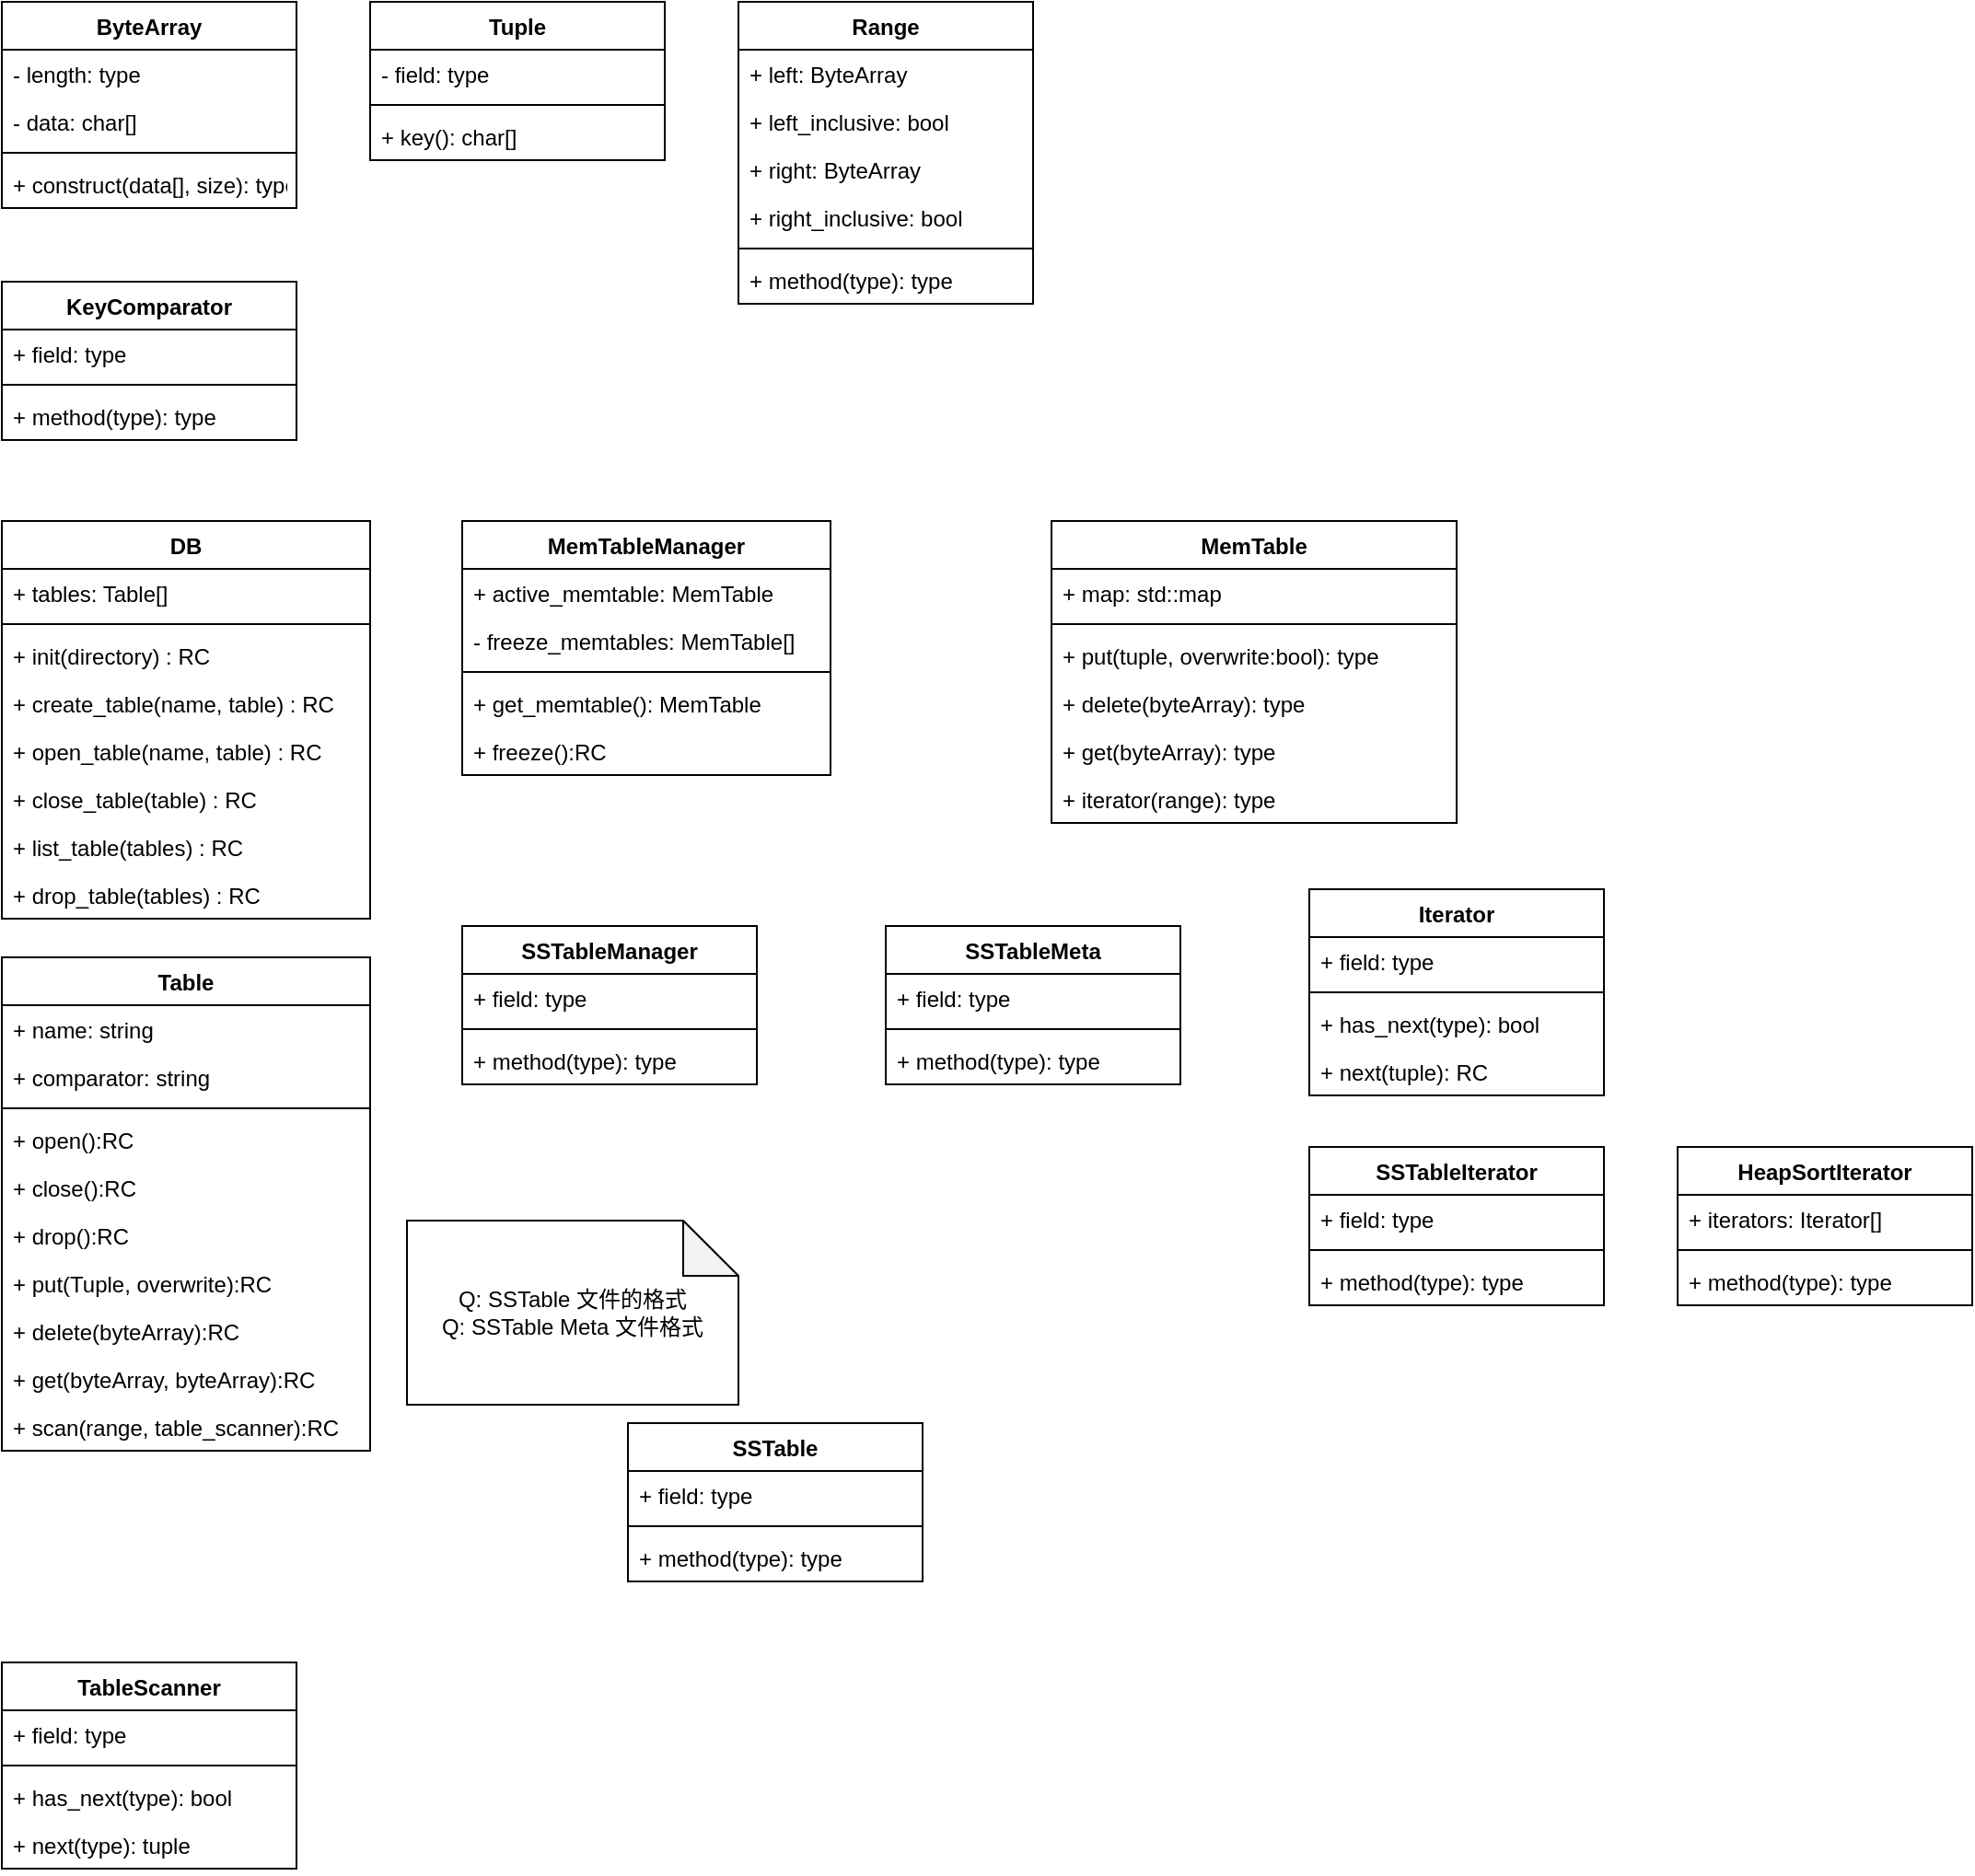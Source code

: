 <mxfile version="20.0.1" type="github" pages="3">
  <diagram id="pwMkIPsvEDprH6fOzJRd" name="Page-1">
    <mxGraphModel dx="946" dy="526" grid="1" gridSize="10" guides="1" tooltips="1" connect="1" arrows="1" fold="1" page="1" pageScale="1" pageWidth="827" pageHeight="1169" math="0" shadow="0">
      <root>
        <mxCell id="0" />
        <mxCell id="1" parent="0" />
        <mxCell id="FWcOqxGEiupWC6EX7OL3-1" value="DB" style="swimlane;fontStyle=1;align=center;verticalAlign=top;childLayout=stackLayout;horizontal=1;startSize=26;horizontalStack=0;resizeParent=1;resizeParentMax=0;resizeLast=0;collapsible=1;marginBottom=0;" vertex="1" parent="1">
          <mxGeometry x="90" y="320" width="200" height="216" as="geometry" />
        </mxCell>
        <mxCell id="FWcOqxGEiupWC6EX7OL3-2" value="+ tables: Table[]" style="text;strokeColor=none;fillColor=none;align=left;verticalAlign=top;spacingLeft=4;spacingRight=4;overflow=hidden;rotatable=0;points=[[0,0.5],[1,0.5]];portConstraint=eastwest;" vertex="1" parent="FWcOqxGEiupWC6EX7OL3-1">
          <mxGeometry y="26" width="200" height="26" as="geometry" />
        </mxCell>
        <mxCell id="FWcOqxGEiupWC6EX7OL3-3" value="" style="line;strokeWidth=1;fillColor=none;align=left;verticalAlign=middle;spacingTop=-1;spacingLeft=3;spacingRight=3;rotatable=0;labelPosition=right;points=[];portConstraint=eastwest;" vertex="1" parent="FWcOqxGEiupWC6EX7OL3-1">
          <mxGeometry y="52" width="200" height="8" as="geometry" />
        </mxCell>
        <mxCell id="FWcOqxGEiupWC6EX7OL3-4" value="+ init(directory) : RC" style="text;strokeColor=none;fillColor=none;align=left;verticalAlign=top;spacingLeft=4;spacingRight=4;overflow=hidden;rotatable=0;points=[[0,0.5],[1,0.5]];portConstraint=eastwest;" vertex="1" parent="FWcOqxGEiupWC6EX7OL3-1">
          <mxGeometry y="60" width="200" height="26" as="geometry" />
        </mxCell>
        <mxCell id="FWcOqxGEiupWC6EX7OL3-5" value="+ create_table(name, table) : RC" style="text;strokeColor=none;fillColor=none;align=left;verticalAlign=top;spacingLeft=4;spacingRight=4;overflow=hidden;rotatable=0;points=[[0,0.5],[1,0.5]];portConstraint=eastwest;" vertex="1" parent="FWcOqxGEiupWC6EX7OL3-1">
          <mxGeometry y="86" width="200" height="26" as="geometry" />
        </mxCell>
        <mxCell id="FWcOqxGEiupWC6EX7OL3-6" value="+ open_table(name, table) : RC" style="text;strokeColor=none;fillColor=none;align=left;verticalAlign=top;spacingLeft=4;spacingRight=4;overflow=hidden;rotatable=0;points=[[0,0.5],[1,0.5]];portConstraint=eastwest;" vertex="1" parent="FWcOqxGEiupWC6EX7OL3-1">
          <mxGeometry y="112" width="200" height="26" as="geometry" />
        </mxCell>
        <mxCell id="FWcOqxGEiupWC6EX7OL3-7" value="+ close_table(table) : RC" style="text;strokeColor=none;fillColor=none;align=left;verticalAlign=top;spacingLeft=4;spacingRight=4;overflow=hidden;rotatable=0;points=[[0,0.5],[1,0.5]];portConstraint=eastwest;" vertex="1" parent="FWcOqxGEiupWC6EX7OL3-1">
          <mxGeometry y="138" width="200" height="26" as="geometry" />
        </mxCell>
        <mxCell id="FWcOqxGEiupWC6EX7OL3-8" value="+ list_table(tables) : RC" style="text;strokeColor=none;fillColor=none;align=left;verticalAlign=top;spacingLeft=4;spacingRight=4;overflow=hidden;rotatable=0;points=[[0,0.5],[1,0.5]];portConstraint=eastwest;" vertex="1" parent="FWcOqxGEiupWC6EX7OL3-1">
          <mxGeometry y="164" width="200" height="26" as="geometry" />
        </mxCell>
        <mxCell id="FWcOqxGEiupWC6EX7OL3-9" value="+ drop_table(tables) : RC" style="text;strokeColor=none;fillColor=none;align=left;verticalAlign=top;spacingLeft=4;spacingRight=4;overflow=hidden;rotatable=0;points=[[0,0.5],[1,0.5]];portConstraint=eastwest;" vertex="1" parent="FWcOqxGEiupWC6EX7OL3-1">
          <mxGeometry y="190" width="200" height="26" as="geometry" />
        </mxCell>
        <mxCell id="FWcOqxGEiupWC6EX7OL3-10" value="Table" style="swimlane;fontStyle=1;align=center;verticalAlign=top;childLayout=stackLayout;horizontal=1;startSize=26;horizontalStack=0;resizeParent=1;resizeParentMax=0;resizeLast=0;collapsible=1;marginBottom=0;" vertex="1" parent="1">
          <mxGeometry x="90" y="557" width="200" height="268" as="geometry" />
        </mxCell>
        <mxCell id="FWcOqxGEiupWC6EX7OL3-11" value="+ name: string" style="text;strokeColor=none;fillColor=none;align=left;verticalAlign=top;spacingLeft=4;spacingRight=4;overflow=hidden;rotatable=0;points=[[0,0.5],[1,0.5]];portConstraint=eastwest;" vertex="1" parent="FWcOqxGEiupWC6EX7OL3-10">
          <mxGeometry y="26" width="200" height="26" as="geometry" />
        </mxCell>
        <mxCell id="FWcOqxGEiupWC6EX7OL3-12" value="+ comparator: string" style="text;strokeColor=none;fillColor=none;align=left;verticalAlign=top;spacingLeft=4;spacingRight=4;overflow=hidden;rotatable=0;points=[[0,0.5],[1,0.5]];portConstraint=eastwest;" vertex="1" parent="FWcOqxGEiupWC6EX7OL3-10">
          <mxGeometry y="52" width="200" height="26" as="geometry" />
        </mxCell>
        <mxCell id="FWcOqxGEiupWC6EX7OL3-13" value="" style="line;strokeWidth=1;fillColor=none;align=left;verticalAlign=middle;spacingTop=-1;spacingLeft=3;spacingRight=3;rotatable=0;labelPosition=right;points=[];portConstraint=eastwest;" vertex="1" parent="FWcOqxGEiupWC6EX7OL3-10">
          <mxGeometry y="78" width="200" height="8" as="geometry" />
        </mxCell>
        <mxCell id="FWcOqxGEiupWC6EX7OL3-14" value="+ open():RC" style="text;strokeColor=none;fillColor=none;align=left;verticalAlign=top;spacingLeft=4;spacingRight=4;overflow=hidden;rotatable=0;points=[[0,0.5],[1,0.5]];portConstraint=eastwest;" vertex="1" parent="FWcOqxGEiupWC6EX7OL3-10">
          <mxGeometry y="86" width="200" height="26" as="geometry" />
        </mxCell>
        <mxCell id="FWcOqxGEiupWC6EX7OL3-15" value="+ close():RC" style="text;strokeColor=none;fillColor=none;align=left;verticalAlign=top;spacingLeft=4;spacingRight=4;overflow=hidden;rotatable=0;points=[[0,0.5],[1,0.5]];portConstraint=eastwest;" vertex="1" parent="FWcOqxGEiupWC6EX7OL3-10">
          <mxGeometry y="112" width="200" height="26" as="geometry" />
        </mxCell>
        <mxCell id="FWcOqxGEiupWC6EX7OL3-16" value="+ drop():RC" style="text;strokeColor=none;fillColor=none;align=left;verticalAlign=top;spacingLeft=4;spacingRight=4;overflow=hidden;rotatable=0;points=[[0,0.5],[1,0.5]];portConstraint=eastwest;" vertex="1" parent="FWcOqxGEiupWC6EX7OL3-10">
          <mxGeometry y="138" width="200" height="26" as="geometry" />
        </mxCell>
        <mxCell id="FWcOqxGEiupWC6EX7OL3-17" value="+ put(Tuple, overwrite):RC" style="text;strokeColor=none;fillColor=none;align=left;verticalAlign=top;spacingLeft=4;spacingRight=4;overflow=hidden;rotatable=0;points=[[0,0.5],[1,0.5]];portConstraint=eastwest;" vertex="1" parent="FWcOqxGEiupWC6EX7OL3-10">
          <mxGeometry y="164" width="200" height="26" as="geometry" />
        </mxCell>
        <mxCell id="FWcOqxGEiupWC6EX7OL3-18" value="+ delete(byteArray):RC" style="text;strokeColor=none;fillColor=none;align=left;verticalAlign=top;spacingLeft=4;spacingRight=4;overflow=hidden;rotatable=0;points=[[0,0.5],[1,0.5]];portConstraint=eastwest;" vertex="1" parent="FWcOqxGEiupWC6EX7OL3-10">
          <mxGeometry y="190" width="200" height="26" as="geometry" />
        </mxCell>
        <mxCell id="FWcOqxGEiupWC6EX7OL3-19" value="+ get(byteArray, byteArray):RC" style="text;strokeColor=none;fillColor=none;align=left;verticalAlign=top;spacingLeft=4;spacingRight=4;overflow=hidden;rotatable=0;points=[[0,0.5],[1,0.5]];portConstraint=eastwest;" vertex="1" parent="FWcOqxGEiupWC6EX7OL3-10">
          <mxGeometry y="216" width="200" height="26" as="geometry" />
        </mxCell>
        <mxCell id="FWcOqxGEiupWC6EX7OL3-20" value="+ scan(range, table_scanner):RC" style="text;strokeColor=none;fillColor=none;align=left;verticalAlign=top;spacingLeft=4;spacingRight=4;overflow=hidden;rotatable=0;points=[[0,0.5],[1,0.5]];portConstraint=eastwest;" vertex="1" parent="FWcOqxGEiupWC6EX7OL3-10">
          <mxGeometry y="242" width="200" height="26" as="geometry" />
        </mxCell>
        <mxCell id="FWcOqxGEiupWC6EX7OL3-21" value="Tuple" style="swimlane;fontStyle=1;align=center;verticalAlign=top;childLayout=stackLayout;horizontal=1;startSize=26;horizontalStack=0;resizeParent=1;resizeParentMax=0;resizeLast=0;collapsible=1;marginBottom=0;" vertex="1" parent="1">
          <mxGeometry x="290" y="38" width="160" height="86" as="geometry" />
        </mxCell>
        <mxCell id="FWcOqxGEiupWC6EX7OL3-22" value="- field: type" style="text;strokeColor=none;fillColor=none;align=left;verticalAlign=top;spacingLeft=4;spacingRight=4;overflow=hidden;rotatable=0;points=[[0,0.5],[1,0.5]];portConstraint=eastwest;" vertex="1" parent="FWcOqxGEiupWC6EX7OL3-21">
          <mxGeometry y="26" width="160" height="26" as="geometry" />
        </mxCell>
        <mxCell id="FWcOqxGEiupWC6EX7OL3-23" value="" style="line;strokeWidth=1;fillColor=none;align=left;verticalAlign=middle;spacingTop=-1;spacingLeft=3;spacingRight=3;rotatable=0;labelPosition=right;points=[];portConstraint=eastwest;" vertex="1" parent="FWcOqxGEiupWC6EX7OL3-21">
          <mxGeometry y="52" width="160" height="8" as="geometry" />
        </mxCell>
        <mxCell id="FWcOqxGEiupWC6EX7OL3-24" value="+ key(): char[]" style="text;strokeColor=none;fillColor=none;align=left;verticalAlign=top;spacingLeft=4;spacingRight=4;overflow=hidden;rotatable=0;points=[[0,0.5],[1,0.5]];portConstraint=eastwest;" vertex="1" parent="FWcOqxGEiupWC6EX7OL3-21">
          <mxGeometry y="60" width="160" height="26" as="geometry" />
        </mxCell>
        <mxCell id="FWcOqxGEiupWC6EX7OL3-25" value="ByteArray" style="swimlane;fontStyle=1;align=center;verticalAlign=top;childLayout=stackLayout;horizontal=1;startSize=26;horizontalStack=0;resizeParent=1;resizeParentMax=0;resizeLast=0;collapsible=1;marginBottom=0;" vertex="1" parent="1">
          <mxGeometry x="90" y="38" width="160" height="112" as="geometry" />
        </mxCell>
        <mxCell id="FWcOqxGEiupWC6EX7OL3-26" value="- length: type" style="text;strokeColor=none;fillColor=none;align=left;verticalAlign=top;spacingLeft=4;spacingRight=4;overflow=hidden;rotatable=0;points=[[0,0.5],[1,0.5]];portConstraint=eastwest;" vertex="1" parent="FWcOqxGEiupWC6EX7OL3-25">
          <mxGeometry y="26" width="160" height="26" as="geometry" />
        </mxCell>
        <mxCell id="FWcOqxGEiupWC6EX7OL3-27" value="- data: char[]" style="text;strokeColor=none;fillColor=none;align=left;verticalAlign=top;spacingLeft=4;spacingRight=4;overflow=hidden;rotatable=0;points=[[0,0.5],[1,0.5]];portConstraint=eastwest;" vertex="1" parent="FWcOqxGEiupWC6EX7OL3-25">
          <mxGeometry y="52" width="160" height="26" as="geometry" />
        </mxCell>
        <mxCell id="FWcOqxGEiupWC6EX7OL3-28" value="" style="line;strokeWidth=1;fillColor=none;align=left;verticalAlign=middle;spacingTop=-1;spacingLeft=3;spacingRight=3;rotatable=0;labelPosition=right;points=[];portConstraint=eastwest;" vertex="1" parent="FWcOqxGEiupWC6EX7OL3-25">
          <mxGeometry y="78" width="160" height="8" as="geometry" />
        </mxCell>
        <mxCell id="FWcOqxGEiupWC6EX7OL3-29" value="+ construct(data[], size): type" style="text;strokeColor=none;fillColor=none;align=left;verticalAlign=top;spacingLeft=4;spacingRight=4;overflow=hidden;rotatable=0;points=[[0,0.5],[1,0.5]];portConstraint=eastwest;" vertex="1" parent="FWcOqxGEiupWC6EX7OL3-25">
          <mxGeometry y="86" width="160" height="26" as="geometry" />
        </mxCell>
        <mxCell id="FWcOqxGEiupWC6EX7OL3-30" value="Iterator" style="swimlane;fontStyle=1;align=center;verticalAlign=top;childLayout=stackLayout;horizontal=1;startSize=26;horizontalStack=0;resizeParent=1;resizeParentMax=0;resizeLast=0;collapsible=1;marginBottom=0;" vertex="1" parent="1">
          <mxGeometry x="800" y="520" width="160" height="112" as="geometry" />
        </mxCell>
        <mxCell id="FWcOqxGEiupWC6EX7OL3-31" value="+ field: type" style="text;strokeColor=none;fillColor=none;align=left;verticalAlign=top;spacingLeft=4;spacingRight=4;overflow=hidden;rotatable=0;points=[[0,0.5],[1,0.5]];portConstraint=eastwest;" vertex="1" parent="FWcOqxGEiupWC6EX7OL3-30">
          <mxGeometry y="26" width="160" height="26" as="geometry" />
        </mxCell>
        <mxCell id="FWcOqxGEiupWC6EX7OL3-32" value="" style="line;strokeWidth=1;fillColor=none;align=left;verticalAlign=middle;spacingTop=-1;spacingLeft=3;spacingRight=3;rotatable=0;labelPosition=right;points=[];portConstraint=eastwest;" vertex="1" parent="FWcOqxGEiupWC6EX7OL3-30">
          <mxGeometry y="52" width="160" height="8" as="geometry" />
        </mxCell>
        <mxCell id="FWcOqxGEiupWC6EX7OL3-33" value="+ has_next(type): bool" style="text;strokeColor=none;fillColor=none;align=left;verticalAlign=top;spacingLeft=4;spacingRight=4;overflow=hidden;rotatable=0;points=[[0,0.5],[1,0.5]];portConstraint=eastwest;" vertex="1" parent="FWcOqxGEiupWC6EX7OL3-30">
          <mxGeometry y="60" width="160" height="26" as="geometry" />
        </mxCell>
        <mxCell id="FWcOqxGEiupWC6EX7OL3-34" value="+ next(tuple): RC" style="text;strokeColor=none;fillColor=none;align=left;verticalAlign=top;spacingLeft=4;spacingRight=4;overflow=hidden;rotatable=0;points=[[0,0.5],[1,0.5]];portConstraint=eastwest;" vertex="1" parent="FWcOqxGEiupWC6EX7OL3-30">
          <mxGeometry y="86" width="160" height="26" as="geometry" />
        </mxCell>
        <mxCell id="FWcOqxGEiupWC6EX7OL3-35" value="TableScanner" style="swimlane;fontStyle=1;align=center;verticalAlign=top;childLayout=stackLayout;horizontal=1;startSize=26;horizontalStack=0;resizeParent=1;resizeParentMax=0;resizeLast=0;collapsible=1;marginBottom=0;" vertex="1" parent="1">
          <mxGeometry x="90" y="940" width="160" height="112" as="geometry" />
        </mxCell>
        <mxCell id="FWcOqxGEiupWC6EX7OL3-36" value="+ field: type" style="text;strokeColor=none;fillColor=none;align=left;verticalAlign=top;spacingLeft=4;spacingRight=4;overflow=hidden;rotatable=0;points=[[0,0.5],[1,0.5]];portConstraint=eastwest;" vertex="1" parent="FWcOqxGEiupWC6EX7OL3-35">
          <mxGeometry y="26" width="160" height="26" as="geometry" />
        </mxCell>
        <mxCell id="FWcOqxGEiupWC6EX7OL3-37" value="" style="line;strokeWidth=1;fillColor=none;align=left;verticalAlign=middle;spacingTop=-1;spacingLeft=3;spacingRight=3;rotatable=0;labelPosition=right;points=[];portConstraint=eastwest;" vertex="1" parent="FWcOqxGEiupWC6EX7OL3-35">
          <mxGeometry y="52" width="160" height="8" as="geometry" />
        </mxCell>
        <mxCell id="FWcOqxGEiupWC6EX7OL3-38" value="+ has_next(type): bool" style="text;strokeColor=none;fillColor=none;align=left;verticalAlign=top;spacingLeft=4;spacingRight=4;overflow=hidden;rotatable=0;points=[[0,0.5],[1,0.5]];portConstraint=eastwest;" vertex="1" parent="FWcOqxGEiupWC6EX7OL3-35">
          <mxGeometry y="60" width="160" height="26" as="geometry" />
        </mxCell>
        <mxCell id="FWcOqxGEiupWC6EX7OL3-39" value="+ next(type): tuple" style="text;strokeColor=none;fillColor=none;align=left;verticalAlign=top;spacingLeft=4;spacingRight=4;overflow=hidden;rotatable=0;points=[[0,0.5],[1,0.5]];portConstraint=eastwest;" vertex="1" parent="FWcOqxGEiupWC6EX7OL3-35">
          <mxGeometry y="86" width="160" height="26" as="geometry" />
        </mxCell>
        <mxCell id="FWcOqxGEiupWC6EX7OL3-40" value="Range" style="swimlane;fontStyle=1;align=center;verticalAlign=top;childLayout=stackLayout;horizontal=1;startSize=26;horizontalStack=0;resizeParent=1;resizeParentMax=0;resizeLast=0;collapsible=1;marginBottom=0;" vertex="1" parent="1">
          <mxGeometry x="490" y="38" width="160" height="164" as="geometry" />
        </mxCell>
        <mxCell id="FWcOqxGEiupWC6EX7OL3-41" value="+ left: ByteArray" style="text;strokeColor=none;fillColor=none;align=left;verticalAlign=top;spacingLeft=4;spacingRight=4;overflow=hidden;rotatable=0;points=[[0,0.5],[1,0.5]];portConstraint=eastwest;" vertex="1" parent="FWcOqxGEiupWC6EX7OL3-40">
          <mxGeometry y="26" width="160" height="26" as="geometry" />
        </mxCell>
        <mxCell id="FWcOqxGEiupWC6EX7OL3-42" value="+ left_inclusive: bool" style="text;strokeColor=none;fillColor=none;align=left;verticalAlign=top;spacingLeft=4;spacingRight=4;overflow=hidden;rotatable=0;points=[[0,0.5],[1,0.5]];portConstraint=eastwest;" vertex="1" parent="FWcOqxGEiupWC6EX7OL3-40">
          <mxGeometry y="52" width="160" height="26" as="geometry" />
        </mxCell>
        <mxCell id="FWcOqxGEiupWC6EX7OL3-43" value="+ right: ByteArray" style="text;strokeColor=none;fillColor=none;align=left;verticalAlign=top;spacingLeft=4;spacingRight=4;overflow=hidden;rotatable=0;points=[[0,0.5],[1,0.5]];portConstraint=eastwest;" vertex="1" parent="FWcOqxGEiupWC6EX7OL3-40">
          <mxGeometry y="78" width="160" height="26" as="geometry" />
        </mxCell>
        <mxCell id="FWcOqxGEiupWC6EX7OL3-44" value="+ right_inclusive: bool" style="text;strokeColor=none;fillColor=none;align=left;verticalAlign=top;spacingLeft=4;spacingRight=4;overflow=hidden;rotatable=0;points=[[0,0.5],[1,0.5]];portConstraint=eastwest;" vertex="1" parent="FWcOqxGEiupWC6EX7OL3-40">
          <mxGeometry y="104" width="160" height="26" as="geometry" />
        </mxCell>
        <mxCell id="FWcOqxGEiupWC6EX7OL3-45" value="" style="line;strokeWidth=1;fillColor=none;align=left;verticalAlign=middle;spacingTop=-1;spacingLeft=3;spacingRight=3;rotatable=0;labelPosition=right;points=[];portConstraint=eastwest;" vertex="1" parent="FWcOqxGEiupWC6EX7OL3-40">
          <mxGeometry y="130" width="160" height="8" as="geometry" />
        </mxCell>
        <mxCell id="FWcOqxGEiupWC6EX7OL3-46" value="+ method(type): type" style="text;strokeColor=none;fillColor=none;align=left;verticalAlign=top;spacingLeft=4;spacingRight=4;overflow=hidden;rotatable=0;points=[[0,0.5],[1,0.5]];portConstraint=eastwest;" vertex="1" parent="FWcOqxGEiupWC6EX7OL3-40">
          <mxGeometry y="138" width="160" height="26" as="geometry" />
        </mxCell>
        <mxCell id="FWcOqxGEiupWC6EX7OL3-47" value="SSTableIterator" style="swimlane;fontStyle=1;align=center;verticalAlign=top;childLayout=stackLayout;horizontal=1;startSize=26;horizontalStack=0;resizeParent=1;resizeParentMax=0;resizeLast=0;collapsible=1;marginBottom=0;" vertex="1" parent="1">
          <mxGeometry x="800" y="660" width="160" height="86" as="geometry" />
        </mxCell>
        <mxCell id="FWcOqxGEiupWC6EX7OL3-48" value="+ field: type" style="text;strokeColor=none;fillColor=none;align=left;verticalAlign=top;spacingLeft=4;spacingRight=4;overflow=hidden;rotatable=0;points=[[0,0.5],[1,0.5]];portConstraint=eastwest;" vertex="1" parent="FWcOqxGEiupWC6EX7OL3-47">
          <mxGeometry y="26" width="160" height="26" as="geometry" />
        </mxCell>
        <mxCell id="FWcOqxGEiupWC6EX7OL3-49" value="" style="line;strokeWidth=1;fillColor=none;align=left;verticalAlign=middle;spacingTop=-1;spacingLeft=3;spacingRight=3;rotatable=0;labelPosition=right;points=[];portConstraint=eastwest;" vertex="1" parent="FWcOqxGEiupWC6EX7OL3-47">
          <mxGeometry y="52" width="160" height="8" as="geometry" />
        </mxCell>
        <mxCell id="FWcOqxGEiupWC6EX7OL3-50" value="+ method(type): type" style="text;strokeColor=none;fillColor=none;align=left;verticalAlign=top;spacingLeft=4;spacingRight=4;overflow=hidden;rotatable=0;points=[[0,0.5],[1,0.5]];portConstraint=eastwest;" vertex="1" parent="FWcOqxGEiupWC6EX7OL3-47">
          <mxGeometry y="60" width="160" height="26" as="geometry" />
        </mxCell>
        <mxCell id="FWcOqxGEiupWC6EX7OL3-51" value="HeapSortIterator" style="swimlane;fontStyle=1;align=center;verticalAlign=top;childLayout=stackLayout;horizontal=1;startSize=26;horizontalStack=0;resizeParent=1;resizeParentMax=0;resizeLast=0;collapsible=1;marginBottom=0;" vertex="1" parent="1">
          <mxGeometry x="1000" y="660" width="160" height="86" as="geometry" />
        </mxCell>
        <mxCell id="FWcOqxGEiupWC6EX7OL3-52" value="+ iterators: Iterator[]" style="text;strokeColor=none;fillColor=none;align=left;verticalAlign=top;spacingLeft=4;spacingRight=4;overflow=hidden;rotatable=0;points=[[0,0.5],[1,0.5]];portConstraint=eastwest;" vertex="1" parent="FWcOqxGEiupWC6EX7OL3-51">
          <mxGeometry y="26" width="160" height="26" as="geometry" />
        </mxCell>
        <mxCell id="FWcOqxGEiupWC6EX7OL3-53" value="" style="line;strokeWidth=1;fillColor=none;align=left;verticalAlign=middle;spacingTop=-1;spacingLeft=3;spacingRight=3;rotatable=0;labelPosition=right;points=[];portConstraint=eastwest;" vertex="1" parent="FWcOqxGEiupWC6EX7OL3-51">
          <mxGeometry y="52" width="160" height="8" as="geometry" />
        </mxCell>
        <mxCell id="FWcOqxGEiupWC6EX7OL3-54" value="+ method(type): type" style="text;strokeColor=none;fillColor=none;align=left;verticalAlign=top;spacingLeft=4;spacingRight=4;overflow=hidden;rotatable=0;points=[[0,0.5],[1,0.5]];portConstraint=eastwest;" vertex="1" parent="FWcOqxGEiupWC6EX7OL3-51">
          <mxGeometry y="60" width="160" height="26" as="geometry" />
        </mxCell>
        <mxCell id="FWcOqxGEiupWC6EX7OL3-55" value="MemTable" style="swimlane;fontStyle=1;align=center;verticalAlign=top;childLayout=stackLayout;horizontal=1;startSize=26;horizontalStack=0;resizeParent=1;resizeParentMax=0;resizeLast=0;collapsible=1;marginBottom=0;" vertex="1" parent="1">
          <mxGeometry x="660" y="320" width="220" height="164" as="geometry" />
        </mxCell>
        <mxCell id="FWcOqxGEiupWC6EX7OL3-56" value="+ map: std::map" style="text;strokeColor=none;fillColor=none;align=left;verticalAlign=top;spacingLeft=4;spacingRight=4;overflow=hidden;rotatable=0;points=[[0,0.5],[1,0.5]];portConstraint=eastwest;" vertex="1" parent="FWcOqxGEiupWC6EX7OL3-55">
          <mxGeometry y="26" width="220" height="26" as="geometry" />
        </mxCell>
        <mxCell id="FWcOqxGEiupWC6EX7OL3-57" value="" style="line;strokeWidth=1;fillColor=none;align=left;verticalAlign=middle;spacingTop=-1;spacingLeft=3;spacingRight=3;rotatable=0;labelPosition=right;points=[];portConstraint=eastwest;" vertex="1" parent="FWcOqxGEiupWC6EX7OL3-55">
          <mxGeometry y="52" width="220" height="8" as="geometry" />
        </mxCell>
        <mxCell id="FWcOqxGEiupWC6EX7OL3-58" value="+ put(tuple, overwrite:bool): type" style="text;strokeColor=none;fillColor=none;align=left;verticalAlign=top;spacingLeft=4;spacingRight=4;overflow=hidden;rotatable=0;points=[[0,0.5],[1,0.5]];portConstraint=eastwest;" vertex="1" parent="FWcOqxGEiupWC6EX7OL3-55">
          <mxGeometry y="60" width="220" height="26" as="geometry" />
        </mxCell>
        <mxCell id="FWcOqxGEiupWC6EX7OL3-59" value="+ delete(byteArray): type" style="text;strokeColor=none;fillColor=none;align=left;verticalAlign=top;spacingLeft=4;spacingRight=4;overflow=hidden;rotatable=0;points=[[0,0.5],[1,0.5]];portConstraint=eastwest;" vertex="1" parent="FWcOqxGEiupWC6EX7OL3-55">
          <mxGeometry y="86" width="220" height="26" as="geometry" />
        </mxCell>
        <mxCell id="FWcOqxGEiupWC6EX7OL3-60" value="+ get(byteArray): type" style="text;strokeColor=none;fillColor=none;align=left;verticalAlign=top;spacingLeft=4;spacingRight=4;overflow=hidden;rotatable=0;points=[[0,0.5],[1,0.5]];portConstraint=eastwest;" vertex="1" parent="FWcOqxGEiupWC6EX7OL3-55">
          <mxGeometry y="112" width="220" height="26" as="geometry" />
        </mxCell>
        <mxCell id="FWcOqxGEiupWC6EX7OL3-61" value="+ iterator(range): type" style="text;strokeColor=none;fillColor=none;align=left;verticalAlign=top;spacingLeft=4;spacingRight=4;overflow=hidden;rotatable=0;points=[[0,0.5],[1,0.5]];portConstraint=eastwest;" vertex="1" parent="FWcOqxGEiupWC6EX7OL3-55">
          <mxGeometry y="138" width="220" height="26" as="geometry" />
        </mxCell>
        <mxCell id="FWcOqxGEiupWC6EX7OL3-62" value="SSTable" style="swimlane;fontStyle=1;align=center;verticalAlign=top;childLayout=stackLayout;horizontal=1;startSize=26;horizontalStack=0;resizeParent=1;resizeParentMax=0;resizeLast=0;collapsible=1;marginBottom=0;" vertex="1" parent="1">
          <mxGeometry x="430" y="810" width="160" height="86" as="geometry" />
        </mxCell>
        <mxCell id="FWcOqxGEiupWC6EX7OL3-63" value="+ field: type" style="text;strokeColor=none;fillColor=none;align=left;verticalAlign=top;spacingLeft=4;spacingRight=4;overflow=hidden;rotatable=0;points=[[0,0.5],[1,0.5]];portConstraint=eastwest;" vertex="1" parent="FWcOqxGEiupWC6EX7OL3-62">
          <mxGeometry y="26" width="160" height="26" as="geometry" />
        </mxCell>
        <mxCell id="FWcOqxGEiupWC6EX7OL3-64" value="" style="line;strokeWidth=1;fillColor=none;align=left;verticalAlign=middle;spacingTop=-1;spacingLeft=3;spacingRight=3;rotatable=0;labelPosition=right;points=[];portConstraint=eastwest;" vertex="1" parent="FWcOqxGEiupWC6EX7OL3-62">
          <mxGeometry y="52" width="160" height="8" as="geometry" />
        </mxCell>
        <mxCell id="FWcOqxGEiupWC6EX7OL3-65" value="+ method(type): type" style="text;strokeColor=none;fillColor=none;align=left;verticalAlign=top;spacingLeft=4;spacingRight=4;overflow=hidden;rotatable=0;points=[[0,0.5],[1,0.5]];portConstraint=eastwest;" vertex="1" parent="FWcOqxGEiupWC6EX7OL3-62">
          <mxGeometry y="60" width="160" height="26" as="geometry" />
        </mxCell>
        <mxCell id="FWcOqxGEiupWC6EX7OL3-66" value="KeyComparator" style="swimlane;fontStyle=1;align=center;verticalAlign=top;childLayout=stackLayout;horizontal=1;startSize=26;horizontalStack=0;resizeParent=1;resizeParentMax=0;resizeLast=0;collapsible=1;marginBottom=0;" vertex="1" parent="1">
          <mxGeometry x="90" y="190" width="160" height="86" as="geometry" />
        </mxCell>
        <mxCell id="FWcOqxGEiupWC6EX7OL3-67" value="+ field: type" style="text;strokeColor=none;fillColor=none;align=left;verticalAlign=top;spacingLeft=4;spacingRight=4;overflow=hidden;rotatable=0;points=[[0,0.5],[1,0.5]];portConstraint=eastwest;" vertex="1" parent="FWcOqxGEiupWC6EX7OL3-66">
          <mxGeometry y="26" width="160" height="26" as="geometry" />
        </mxCell>
        <mxCell id="FWcOqxGEiupWC6EX7OL3-68" value="" style="line;strokeWidth=1;fillColor=none;align=left;verticalAlign=middle;spacingTop=-1;spacingLeft=3;spacingRight=3;rotatable=0;labelPosition=right;points=[];portConstraint=eastwest;" vertex="1" parent="FWcOqxGEiupWC6EX7OL3-66">
          <mxGeometry y="52" width="160" height="8" as="geometry" />
        </mxCell>
        <mxCell id="FWcOqxGEiupWC6EX7OL3-69" value="+ method(type): type" style="text;strokeColor=none;fillColor=none;align=left;verticalAlign=top;spacingLeft=4;spacingRight=4;overflow=hidden;rotatable=0;points=[[0,0.5],[1,0.5]];portConstraint=eastwest;" vertex="1" parent="FWcOqxGEiupWC6EX7OL3-66">
          <mxGeometry y="60" width="160" height="26" as="geometry" />
        </mxCell>
        <mxCell id="FWcOqxGEiupWC6EX7OL3-70" value="MemTableManager" style="swimlane;fontStyle=1;align=center;verticalAlign=top;childLayout=stackLayout;horizontal=1;startSize=26;horizontalStack=0;resizeParent=1;resizeParentMax=0;resizeLast=0;collapsible=1;marginBottom=0;" vertex="1" parent="1">
          <mxGeometry x="340" y="320" width="200" height="138" as="geometry" />
        </mxCell>
        <mxCell id="FWcOqxGEiupWC6EX7OL3-71" value="+ active_memtable: MemTable" style="text;strokeColor=none;fillColor=none;align=left;verticalAlign=top;spacingLeft=4;spacingRight=4;overflow=hidden;rotatable=0;points=[[0,0.5],[1,0.5]];portConstraint=eastwest;" vertex="1" parent="FWcOqxGEiupWC6EX7OL3-70">
          <mxGeometry y="26" width="200" height="26" as="geometry" />
        </mxCell>
        <mxCell id="FWcOqxGEiupWC6EX7OL3-74" value="- freeze_memtables: MemTable[]" style="text;strokeColor=none;fillColor=none;align=left;verticalAlign=top;spacingLeft=4;spacingRight=4;overflow=hidden;rotatable=0;points=[[0,0.5],[1,0.5]];portConstraint=eastwest;" vertex="1" parent="FWcOqxGEiupWC6EX7OL3-70">
          <mxGeometry y="52" width="200" height="26" as="geometry" />
        </mxCell>
        <mxCell id="FWcOqxGEiupWC6EX7OL3-72" value="" style="line;strokeWidth=1;fillColor=none;align=left;verticalAlign=middle;spacingTop=-1;spacingLeft=3;spacingRight=3;rotatable=0;labelPosition=right;points=[];portConstraint=eastwest;" vertex="1" parent="FWcOqxGEiupWC6EX7OL3-70">
          <mxGeometry y="78" width="200" height="8" as="geometry" />
        </mxCell>
        <mxCell id="FWcOqxGEiupWC6EX7OL3-73" value="+ get_memtable(): MemTable" style="text;strokeColor=none;fillColor=none;align=left;verticalAlign=top;spacingLeft=4;spacingRight=4;overflow=hidden;rotatable=0;points=[[0,0.5],[1,0.5]];portConstraint=eastwest;" vertex="1" parent="FWcOqxGEiupWC6EX7OL3-70">
          <mxGeometry y="86" width="200" height="26" as="geometry" />
        </mxCell>
        <mxCell id="FWcOqxGEiupWC6EX7OL3-75" value="+ freeze():RC" style="text;strokeColor=none;fillColor=none;align=left;verticalAlign=top;spacingLeft=4;spacingRight=4;overflow=hidden;rotatable=0;points=[[0,0.5],[1,0.5]];portConstraint=eastwest;" vertex="1" parent="FWcOqxGEiupWC6EX7OL3-70">
          <mxGeometry y="112" width="200" height="26" as="geometry" />
        </mxCell>
        <mxCell id="KHwNjvTspmsSDNmJ8Xkv-2" value="Q: SSTable 文件的格式&lt;br&gt;Q: SSTable Meta 文件格式" style="shape=note;whiteSpace=wrap;html=1;backgroundOutline=1;darkOpacity=0.05;" vertex="1" parent="1">
          <mxGeometry x="310" y="700" width="180" height="100" as="geometry" />
        </mxCell>
        <mxCell id="SYtnXC3rciN4o7RLYez6-1" value="SSTableManager" style="swimlane;fontStyle=1;align=center;verticalAlign=top;childLayout=stackLayout;horizontal=1;startSize=26;horizontalStack=0;resizeParent=1;resizeParentMax=0;resizeLast=0;collapsible=1;marginBottom=0;" vertex="1" parent="1">
          <mxGeometry x="340" y="540" width="160" height="86" as="geometry" />
        </mxCell>
        <mxCell id="SYtnXC3rciN4o7RLYez6-2" value="+ field: type" style="text;strokeColor=none;fillColor=none;align=left;verticalAlign=top;spacingLeft=4;spacingRight=4;overflow=hidden;rotatable=0;points=[[0,0.5],[1,0.5]];portConstraint=eastwest;" vertex="1" parent="SYtnXC3rciN4o7RLYez6-1">
          <mxGeometry y="26" width="160" height="26" as="geometry" />
        </mxCell>
        <mxCell id="SYtnXC3rciN4o7RLYez6-3" value="" style="line;strokeWidth=1;fillColor=none;align=left;verticalAlign=middle;spacingTop=-1;spacingLeft=3;spacingRight=3;rotatable=0;labelPosition=right;points=[];portConstraint=eastwest;" vertex="1" parent="SYtnXC3rciN4o7RLYez6-1">
          <mxGeometry y="52" width="160" height="8" as="geometry" />
        </mxCell>
        <mxCell id="SYtnXC3rciN4o7RLYez6-4" value="+ method(type): type" style="text;strokeColor=none;fillColor=none;align=left;verticalAlign=top;spacingLeft=4;spacingRight=4;overflow=hidden;rotatable=0;points=[[0,0.5],[1,0.5]];portConstraint=eastwest;" vertex="1" parent="SYtnXC3rciN4o7RLYez6-1">
          <mxGeometry y="60" width="160" height="26" as="geometry" />
        </mxCell>
        <mxCell id="SYtnXC3rciN4o7RLYez6-5" value="SSTableMeta" style="swimlane;fontStyle=1;align=center;verticalAlign=top;childLayout=stackLayout;horizontal=1;startSize=26;horizontalStack=0;resizeParent=1;resizeParentMax=0;resizeLast=0;collapsible=1;marginBottom=0;" vertex="1" parent="1">
          <mxGeometry x="570" y="540" width="160" height="86" as="geometry" />
        </mxCell>
        <mxCell id="SYtnXC3rciN4o7RLYez6-6" value="+ field: type" style="text;strokeColor=none;fillColor=none;align=left;verticalAlign=top;spacingLeft=4;spacingRight=4;overflow=hidden;rotatable=0;points=[[0,0.5],[1,0.5]];portConstraint=eastwest;" vertex="1" parent="SYtnXC3rciN4o7RLYez6-5">
          <mxGeometry y="26" width="160" height="26" as="geometry" />
        </mxCell>
        <mxCell id="SYtnXC3rciN4o7RLYez6-7" value="" style="line;strokeWidth=1;fillColor=none;align=left;verticalAlign=middle;spacingTop=-1;spacingLeft=3;spacingRight=3;rotatable=0;labelPosition=right;points=[];portConstraint=eastwest;" vertex="1" parent="SYtnXC3rciN4o7RLYez6-5">
          <mxGeometry y="52" width="160" height="8" as="geometry" />
        </mxCell>
        <mxCell id="SYtnXC3rciN4o7RLYez6-8" value="+ method(type): type" style="text;strokeColor=none;fillColor=none;align=left;verticalAlign=top;spacingLeft=4;spacingRight=4;overflow=hidden;rotatable=0;points=[[0,0.5],[1,0.5]];portConstraint=eastwest;" vertex="1" parent="SYtnXC3rciN4o7RLYez6-5">
          <mxGeometry y="60" width="160" height="26" as="geometry" />
        </mxCell>
      </root>
    </mxGraphModel>
  </diagram>
  <diagram id="ihHCcio9vz4IOORJdZqC" name="freeze">
    <mxGraphModel dx="946" dy="526" grid="1" gridSize="10" guides="1" tooltips="1" connect="1" arrows="1" fold="1" page="1" pageScale="1" pageWidth="827" pageHeight="1169" math="0" shadow="0">
      <root>
        <mxCell id="0" />
        <mxCell id="1" parent="0" />
        <mxCell id="q2q343w9GBKVN3wP_kh3-6" value="MemTable1" style="shape=umlLifeline;perimeter=lifelinePerimeter;whiteSpace=wrap;html=1;container=1;collapsible=0;recursiveResize=0;outlineConnect=0;" vertex="1" parent="1">
          <mxGeometry x="270" y="40" width="100" height="300" as="geometry" />
        </mxCell>
        <mxCell id="q2q343w9GBKVN3wP_kh3-8" value="freeze" style="html=1;verticalAlign=bottom;endArrow=block;rounded=0;" edge="1" parent="q2q343w9GBKVN3wP_kh3-6">
          <mxGeometry width="80" relative="1" as="geometry">
            <mxPoint x="50" y="120" as="sourcePoint" />
            <mxPoint x="404.5" y="120" as="targetPoint" />
          </mxGeometry>
        </mxCell>
        <mxCell id="q2q343w9GBKVN3wP_kh3-7" value="MemTableManager" style="shape=umlLifeline;perimeter=lifelinePerimeter;whiteSpace=wrap;html=1;container=1;collapsible=0;recursiveResize=0;outlineConnect=0;" vertex="1" parent="1">
          <mxGeometry x="620" y="40" width="110" height="600" as="geometry" />
        </mxCell>
        <mxCell id="q2q343w9GBKVN3wP_kh3-10" value="" style="html=1;points=[];perimeter=orthogonalPerimeter;" vertex="1" parent="q2q343w9GBKVN3wP_kh3-7">
          <mxGeometry x="50" y="200" width="10" height="40" as="geometry" />
        </mxCell>
        <mxCell id="q2q343w9GBKVN3wP_kh3-11" value="memtable=&lt;br&gt;&amp;nbsp; create new memtable&lt;br&gt;" style="edgeStyle=orthogonalEdgeStyle;html=1;align=left;spacingLeft=2;endArrow=block;rounded=0;entryX=1;entryY=0;" edge="1" target="q2q343w9GBKVN3wP_kh3-10" parent="q2q343w9GBKVN3wP_kh3-7">
          <mxGeometry relative="1" as="geometry">
            <mxPoint x="55" y="180" as="sourcePoint" />
            <Array as="points">
              <mxPoint x="85" y="180" />
              <mxPoint x="85" y="200" />
            </Array>
          </mxGeometry>
        </mxCell>
        <mxCell id="q2q343w9GBKVN3wP_kh3-20" value="" style="html=1;points=[];perimeter=orthogonalPerimeter;" vertex="1" parent="q2q343w9GBKVN3wP_kh3-7">
          <mxGeometry x="50" y="349" width="10" height="40" as="geometry" />
        </mxCell>
        <mxCell id="q2q343w9GBKVN3wP_kh3-21" value="freeze_memtable_list.pushback(memtable1)" style="edgeStyle=orthogonalEdgeStyle;html=1;align=left;spacingLeft=2;endArrow=block;rounded=0;entryX=1;entryY=0;" edge="1" target="q2q343w9GBKVN3wP_kh3-20" parent="q2q343w9GBKVN3wP_kh3-7">
          <mxGeometry relative="1" as="geometry">
            <mxPoint x="55" y="320" as="sourcePoint" />
            <Array as="points">
              <mxPoint x="85" y="320" />
            </Array>
          </mxGeometry>
        </mxCell>
        <mxCell id="q2q343w9GBKVN3wP_kh3-24" value="" style="html=1;points=[];perimeter=orthogonalPerimeter;" vertex="1" parent="q2q343w9GBKVN3wP_kh3-7">
          <mxGeometry x="50" y="440" width="10" height="40" as="geometry" />
        </mxCell>
        <mxCell id="q2q343w9GBKVN3wP_kh3-25" value="async:wait memtable1&#39;s ref count=0" style="edgeStyle=orthogonalEdgeStyle;html=1;align=left;spacingLeft=2;endArrow=block;rounded=0;entryX=1;entryY=0;" edge="1" target="q2q343w9GBKVN3wP_kh3-24" parent="q2q343w9GBKVN3wP_kh3-7">
          <mxGeometry relative="1" as="geometry">
            <mxPoint x="55" y="420" as="sourcePoint" />
            <Array as="points">
              <mxPoint x="85" y="420" />
            </Array>
          </mxGeometry>
        </mxCell>
        <mxCell id="q2q343w9GBKVN3wP_kh3-26" value="" style="html=1;points=[];perimeter=orthogonalPerimeter;" vertex="1" parent="q2q343w9GBKVN3wP_kh3-7">
          <mxGeometry x="50" y="535" width="10" height="40" as="geometry" />
        </mxCell>
        <mxCell id="q2q343w9GBKVN3wP_kh3-27" value="dump memtabl1" style="edgeStyle=orthogonalEdgeStyle;html=1;align=left;spacingLeft=2;endArrow=block;rounded=0;entryX=1;entryY=0;" edge="1" target="q2q343w9GBKVN3wP_kh3-26" parent="q2q343w9GBKVN3wP_kh3-7">
          <mxGeometry relative="1" as="geometry">
            <mxPoint x="55" y="515" as="sourcePoint" />
            <Array as="points">
              <mxPoint x="85" y="515" />
            </Array>
          </mxGeometry>
        </mxCell>
        <mxCell id="q2q343w9GBKVN3wP_kh3-9" value="return" style="html=1;verticalAlign=bottom;endArrow=open;dashed=1;endSize=8;rounded=0;" edge="1" parent="1">
          <mxGeometry relative="1" as="geometry">
            <mxPoint x="670" y="200" as="sourcePoint" />
            <mxPoint x="319.5" y="200" as="targetPoint" />
          </mxGeometry>
        </mxCell>
        <mxCell id="q2q343w9GBKVN3wP_kh3-12" value="MemTable2" style="shape=umlLifeline;perimeter=lifelinePerimeter;whiteSpace=wrap;html=1;container=1;collapsible=0;recursiveResize=0;outlineConnect=0;" vertex="1" parent="1">
          <mxGeometry x="460" y="40" width="100" height="300" as="geometry" />
        </mxCell>
        <mxCell id="q2q343w9GBKVN3wP_kh3-13" value="Table" style="shape=umlLifeline;perimeter=lifelinePerimeter;whiteSpace=wrap;html=1;container=1;collapsible=0;recursiveResize=0;outlineConnect=0;" vertex="1" parent="1">
          <mxGeometry x="40" y="40" width="100" height="440" as="geometry" />
        </mxCell>
        <mxCell id="q2q343w9GBKVN3wP_kh3-14" value="get_memtable" style="html=1;verticalAlign=bottom;startArrow=oval;startFill=1;endArrow=block;startSize=8;rounded=0;" edge="1" parent="q2q343w9GBKVN3wP_kh3-13" target="q2q343w9GBKVN3wP_kh3-7">
          <mxGeometry width="60" relative="1" as="geometry">
            <mxPoint x="50" y="60" as="sourcePoint" />
            <mxPoint x="110" y="60" as="targetPoint" />
          </mxGeometry>
        </mxCell>
        <mxCell id="q2q343w9GBKVN3wP_kh3-15" value="return memtable1" style="html=1;verticalAlign=bottom;endArrow=open;dashed=1;endSize=8;rounded=0;" edge="1" parent="q2q343w9GBKVN3wP_kh3-13" source="q2q343w9GBKVN3wP_kh3-7">
          <mxGeometry relative="1" as="geometry">
            <mxPoint x="130" y="80" as="sourcePoint" />
            <mxPoint x="50" y="80" as="targetPoint" />
          </mxGeometry>
        </mxCell>
        <mxCell id="q2q343w9GBKVN3wP_kh3-16" value="get_memtable" style="html=1;verticalAlign=bottom;startArrow=oval;startFill=1;endArrow=block;startSize=8;rounded=0;" edge="1" parent="q2q343w9GBKVN3wP_kh3-13" target="q2q343w9GBKVN3wP_kh3-7">
          <mxGeometry width="60" relative="1" as="geometry">
            <mxPoint x="50" y="270" as="sourcePoint" />
            <mxPoint x="110" y="270" as="targetPoint" />
          </mxGeometry>
        </mxCell>
        <mxCell id="q2q343w9GBKVN3wP_kh3-17" value="memtable2" style="html=1;verticalAlign=bottom;endArrow=open;dashed=1;endSize=8;rounded=0;" edge="1" parent="q2q343w9GBKVN3wP_kh3-13" source="q2q343w9GBKVN3wP_kh3-7">
          <mxGeometry relative="1" as="geometry">
            <mxPoint x="130" y="300" as="sourcePoint" />
            <mxPoint x="50" y="300" as="targetPoint" />
          </mxGeometry>
        </mxCell>
      </root>
    </mxGraphModel>
  </diagram>
  <diagram id="oun-FFzPvFo79alFdZaa" name="dump memtable">
    <mxGraphModel dx="946" dy="526" grid="1" gridSize="10" guides="1" tooltips="1" connect="1" arrows="1" fold="1" page="1" pageScale="1" pageWidth="827" pageHeight="1169" math="0" shadow="0">
      <root>
        <mxCell id="0" />
        <mxCell id="1" parent="0" />
        <mxCell id="t2xj60I7ahnKXk-A1y4r-1" value="MemTableManager" style="shape=umlLifeline;perimeter=lifelinePerimeter;whiteSpace=wrap;html=1;container=1;collapsible=0;recursiveResize=0;outlineConnect=0;" vertex="1" parent="1">
          <mxGeometry x="80" y="40" width="120" height="300" as="geometry" />
        </mxCell>
        <mxCell id="t2xj60I7ahnKXk-A1y4r-3" value="new_sstable_name" style="html=1;verticalAlign=bottom;startArrow=oval;startFill=1;endArrow=block;startSize=8;rounded=0;" edge="1" parent="t2xj60I7ahnKXk-A1y4r-1" target="t2xj60I7ahnKXk-A1y4r-2">
          <mxGeometry width="60" relative="1" as="geometry">
            <mxPoint x="60" y="70" as="sourcePoint" />
            <mxPoint x="120" y="70" as="targetPoint" />
          </mxGeometry>
        </mxCell>
        <mxCell id="t2xj60I7ahnKXk-A1y4r-4" value="table name , timestamp" style="html=1;verticalAlign=bottom;endArrow=open;dashed=1;endSize=8;rounded=0;" edge="1" parent="t2xj60I7ahnKXk-A1y4r-1" source="t2xj60I7ahnKXk-A1y4r-2">
          <mxGeometry relative="1" as="geometry">
            <mxPoint x="140" y="110" as="sourcePoint" />
            <mxPoint x="60" y="110" as="targetPoint" />
          </mxGeometry>
        </mxCell>
        <mxCell id="t2xj60I7ahnKXk-A1y4r-5" value="" style="html=1;points=[];perimeter=orthogonalPerimeter;" vertex="1" parent="t2xj60I7ahnKXk-A1y4r-1">
          <mxGeometry x="56" y="180" width="10" height="40" as="geometry" />
        </mxCell>
        <mxCell id="t2xj60I7ahnKXk-A1y4r-6" value="create file&lt;br&gt;dump to file" style="edgeStyle=orthogonalEdgeStyle;html=1;align=left;spacingLeft=2;endArrow=block;rounded=0;entryX=1;entryY=0;" edge="1" target="t2xj60I7ahnKXk-A1y4r-5" parent="t2xj60I7ahnKXk-A1y4r-1">
          <mxGeometry relative="1" as="geometry">
            <mxPoint x="61" y="160" as="sourcePoint" />
            <Array as="points">
              <mxPoint x="91" y="160" />
            </Array>
          </mxGeometry>
        </mxCell>
        <mxCell id="t2xj60I7ahnKXk-A1y4r-2" value="SSTableMeta" style="shape=umlLifeline;perimeter=lifelinePerimeter;whiteSpace=wrap;html=1;container=1;collapsible=0;recursiveResize=0;outlineConnect=0;" vertex="1" parent="1">
          <mxGeometry x="330" y="40" width="100" height="300" as="geometry" />
        </mxCell>
        <mxCell id="Dg_A37IZ3KoHxoOuEIxj-1" value="insert new table" style="html=1;verticalAlign=bottom;startArrow=oval;startFill=1;endArrow=block;startSize=8;rounded=0;" edge="1" parent="1">
          <mxGeometry width="60" relative="1" as="geometry">
            <mxPoint x="139.5" y="320" as="sourcePoint" />
            <mxPoint x="379.5" y="320" as="targetPoint" />
          </mxGeometry>
        </mxCell>
      </root>
    </mxGraphModel>
  </diagram>
</mxfile>
